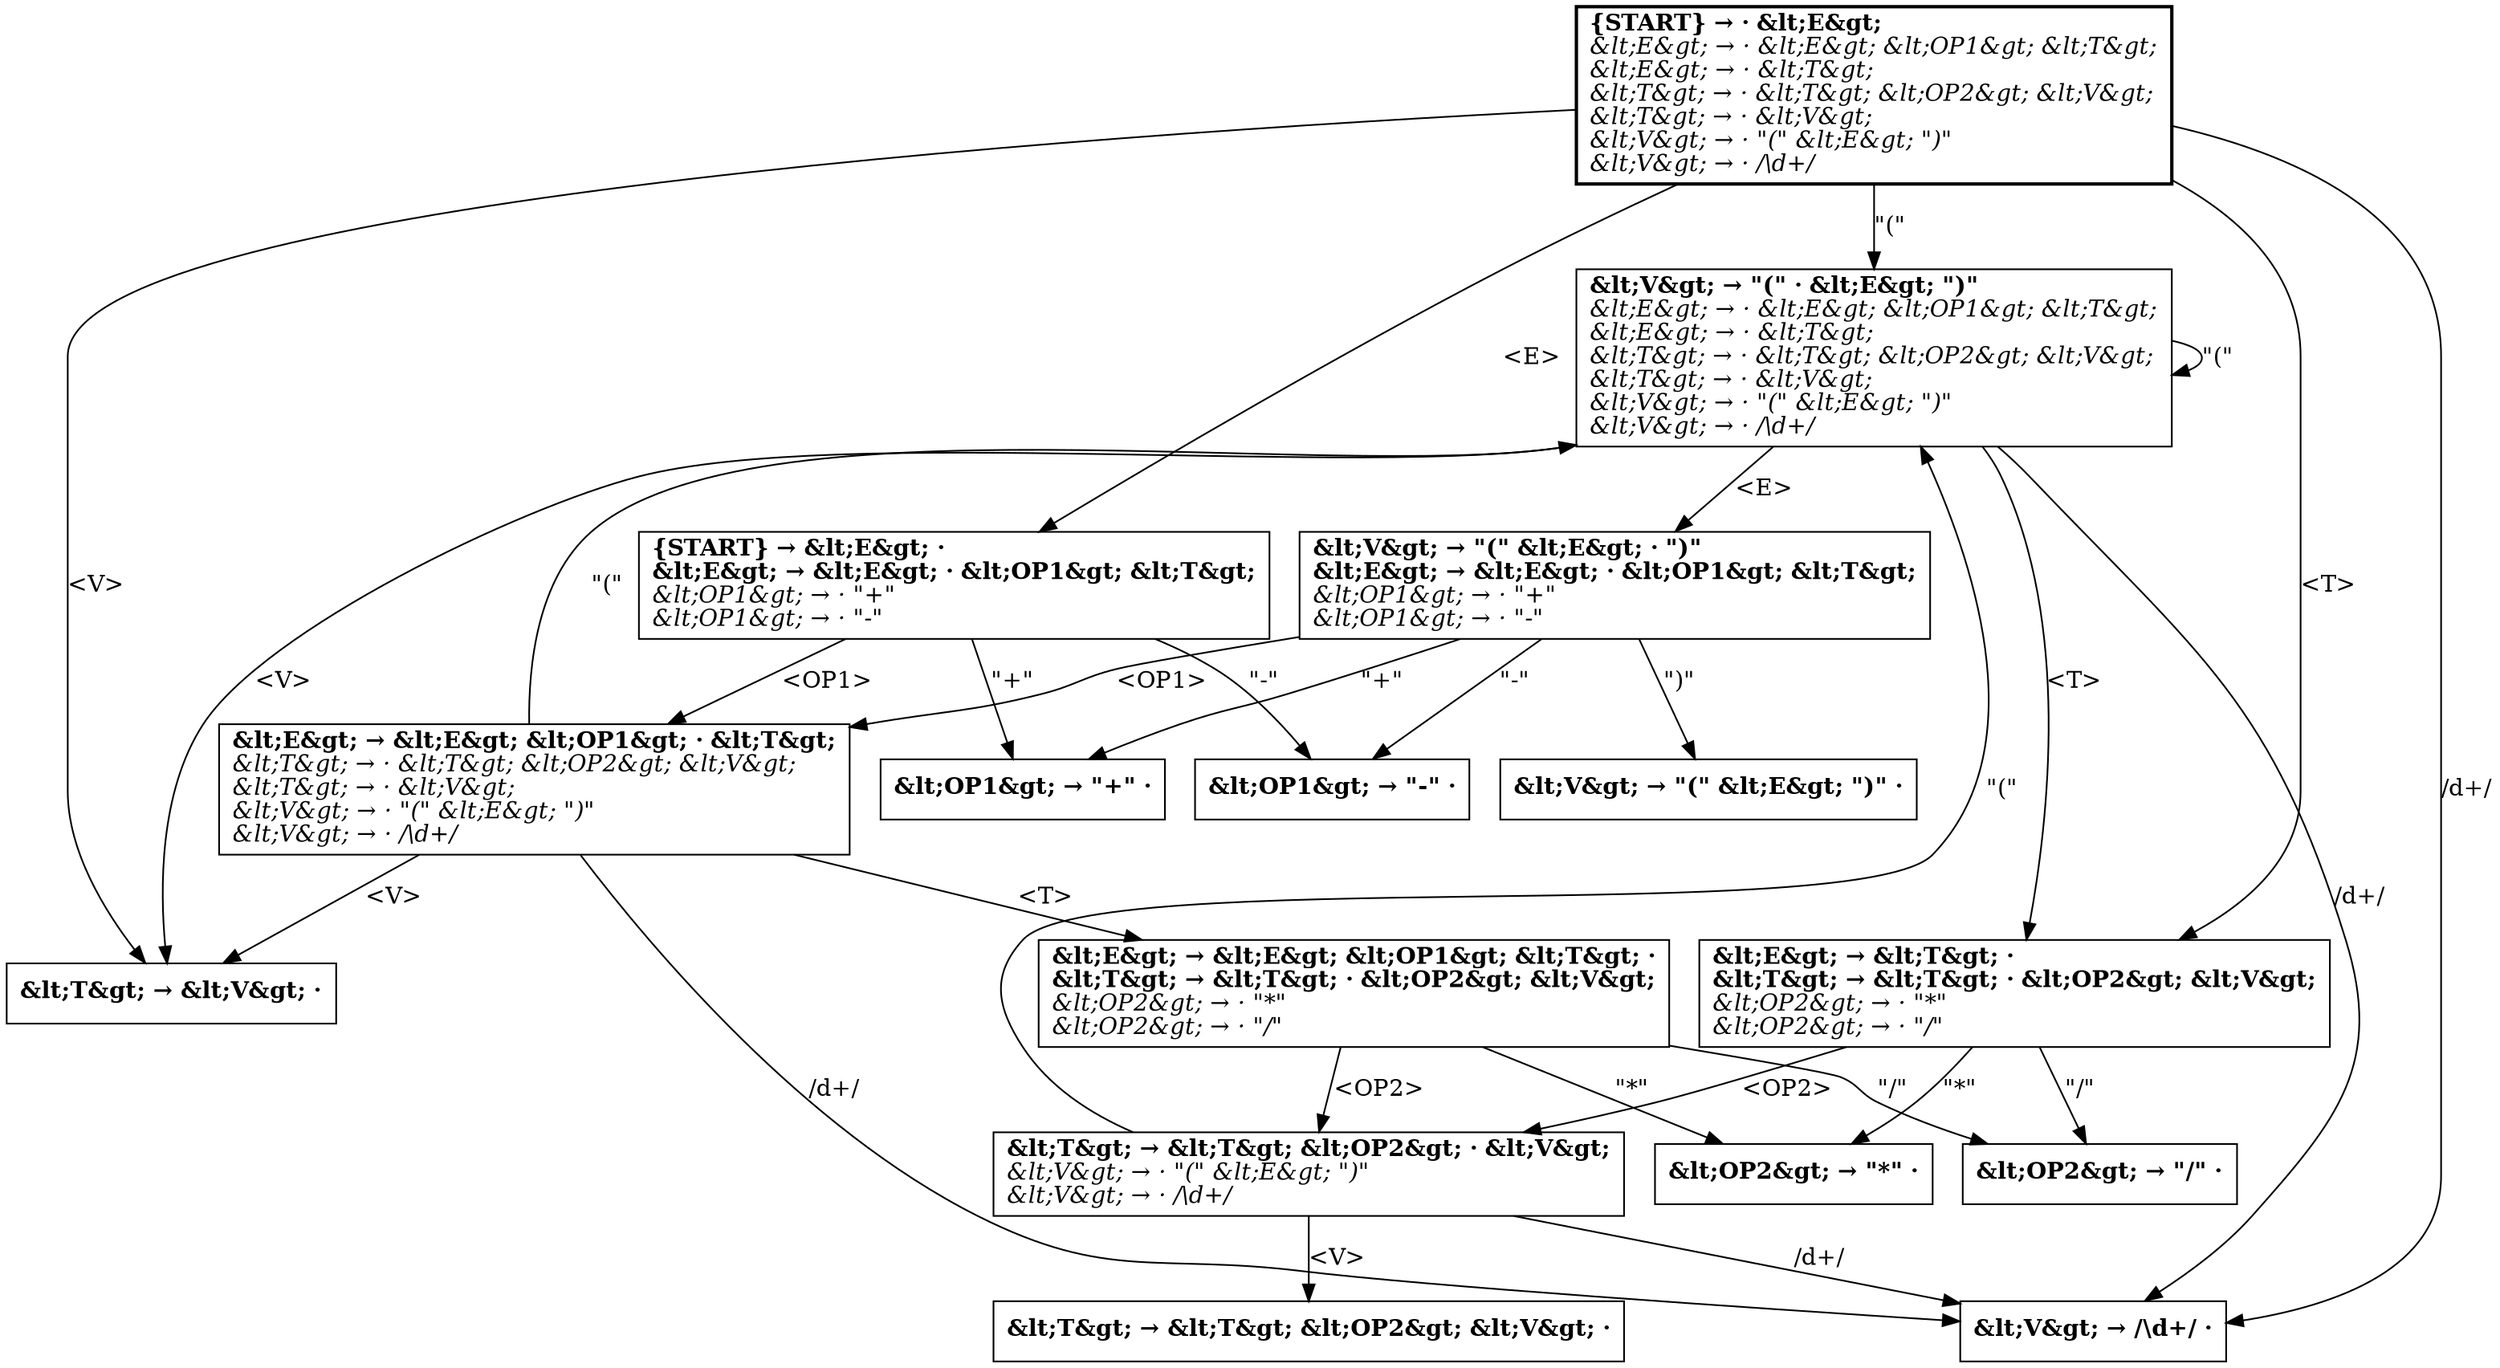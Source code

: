 digraph LALR_Collection {
	node[shape=box];

	1 [label=<<b>
	&amp;lt;T&amp;gt; → &amp;lt;V&amp;gt; ·<br align="left" />
	</b>>];

	2 [label=<<b>
	&amp;lt;V&amp;gt; → "(" · &amp;lt;E&amp;gt; ")"<br align="left" />
	</b><i>
	&amp;lt;E&amp;gt; → · &amp;lt;E&amp;gt; &amp;lt;OP1&amp;gt; &amp;lt;T&amp;gt;<br align="left" />
	&amp;lt;E&amp;gt; → · &amp;lt;T&amp;gt;<br align="left" />
	&amp;lt;T&amp;gt; → · &amp;lt;T&amp;gt; &amp;lt;OP2&amp;gt; &amp;lt;V&amp;gt;<br align="left" />
	&amp;lt;T&amp;gt; → · &amp;lt;V&amp;gt;<br align="left" />
	&amp;lt;V&amp;gt; → · "(" &amp;lt;E&amp;gt; ")"<br align="left" />
	&amp;lt;V&amp;gt; → · /\d+/<br align="left" />
	</i>>];

	2 -> 3 [label="<E>"];
	2 -> 4 [label="<T>"];
	2 -> 1 [label="<V>"];
	2 -> 2 [label="\"(\""];
	2 -> 5 [label="/\d+/"];

	5 [label=<<b>
	&amp;lt;V&amp;gt; → /\d+/ ·<br align="left" />
	</b>>];

	6 [label=<<b>
	&amp;lt;OP1&amp;gt; → "+" ·<br align="left" />
	</b>>];

	7 [label=<<b>
	&amp;lt;T&amp;gt; → &amp;lt;T&amp;gt; &amp;lt;OP2&amp;gt; &amp;lt;V&amp;gt; ·<br align="left" />
	</b>>];

	8 [label=<<b>
	&amp;lt;V&amp;gt; → "(" &amp;lt;E&amp;gt; ")" ·<br align="left" />
	</b>>];

	4 [label=<<b>
	&amp;lt;E&amp;gt; → &amp;lt;T&amp;gt; ·<br align="left" />
	&amp;lt;T&amp;gt; → &amp;lt;T&amp;gt; · &amp;lt;OP2&amp;gt; &amp;lt;V&amp;gt;<br align="left" />
	</b><i>
	&amp;lt;OP2&amp;gt; → · "*"<br align="left" />
	&amp;lt;OP2&amp;gt; → · "/"<br align="left" />
	</i>>];

	4 -> 9 [label="<OP2>"];
	4 -> 10 [label="\"*\""];
	4 -> 11 [label="\"/\""];

	12 [label=<<b>
	&amp;lt;E&amp;gt; → &amp;lt;E&amp;gt; &amp;lt;OP1&amp;gt; · &amp;lt;T&amp;gt;<br align="left" />
	</b><i>
	&amp;lt;T&amp;gt; → · &amp;lt;T&amp;gt; &amp;lt;OP2&amp;gt; &amp;lt;V&amp;gt;<br align="left" />
	&amp;lt;T&amp;gt; → · &amp;lt;V&amp;gt;<br align="left" />
	&amp;lt;V&amp;gt; → · "(" &amp;lt;E&amp;gt; ")"<br align="left" />
	&amp;lt;V&amp;gt; → · /\d+/<br align="left" />
	</i>>];

	12 -> 13 [label="<T>"];
	12 -> 1 [label="<V>"];
	12 -> 2 [label="\"(\""];
	12 -> 5 [label="/\d+/"];

	14 [label=<<b>
	&amp;lt;OP1&amp;gt; → "-" ·<br align="left" />
	</b>>];

	9 [label=<<b>
	&amp;lt;T&amp;gt; → &amp;lt;T&amp;gt; &amp;lt;OP2&amp;gt; · &amp;lt;V&amp;gt;<br align="left" />
	</b><i>
	&amp;lt;V&amp;gt; → · "(" &amp;lt;E&amp;gt; ")"<br align="left" />
	&amp;lt;V&amp;gt; → · /\d+/<br align="left" />
	</i>>];

	9 -> 7 [label="<V>"];
	9 -> 2 [label="\"(\""];
	9 -> 5 [label="/\d+/"];

	13 [label=<<b>
	&amp;lt;E&amp;gt; → &amp;lt;E&amp;gt; &amp;lt;OP1&amp;gt; &amp;lt;T&amp;gt; ·<br align="left" />
	&amp;lt;T&amp;gt; → &amp;lt;T&amp;gt; · &amp;lt;OP2&amp;gt; &amp;lt;V&amp;gt;<br align="left" />
	</b><i>
	&amp;lt;OP2&amp;gt; → · "*"<br align="left" />
	&amp;lt;OP2&amp;gt; → · "/"<br align="left" />
	</i>>];

	13 -> 9 [label="<OP2>"];
	13 -> 10 [label="\"*\""];
	13 -> 11 [label="\"/\""];

	15 [penwidth=2
	label=<<b>
	{START} → · &amp;lt;E&amp;gt;<br align="left" />
	</b><i>
	&amp;lt;E&amp;gt; → · &amp;lt;E&amp;gt; &amp;lt;OP1&amp;gt; &amp;lt;T&amp;gt;<br align="left" />
	&amp;lt;E&amp;gt; → · &amp;lt;T&amp;gt;<br align="left" />
	&amp;lt;T&amp;gt; → · &amp;lt;T&amp;gt; &amp;lt;OP2&amp;gt; &amp;lt;V&amp;gt;<br align="left" />
	&amp;lt;T&amp;gt; → · &amp;lt;V&amp;gt;<br align="left" />
	&amp;lt;V&amp;gt; → · "(" &amp;lt;E&amp;gt; ")"<br align="left" />
	&amp;lt;V&amp;gt; → · /\d+/<br align="left" />
	</i>>];

	15 -> 16 [label="<E>"];
	15 -> 4 [label="<T>"];
	15 -> 1 [label="<V>"];
	15 -> 2 [label="\"(\""];
	15 -> 5 [label="/\d+/"];

	16 [label=<<b>
	{START} → &amp;lt;E&amp;gt; ·<br align="left" />
	&amp;lt;E&amp;gt; → &amp;lt;E&amp;gt; · &amp;lt;OP1&amp;gt; &amp;lt;T&amp;gt;<br align="left" />
	</b><i>
	&amp;lt;OP1&amp;gt; → · "+"<br align="left" />
	&amp;lt;OP1&amp;gt; → · "-"<br align="left" />
	</i>>];

	16 -> 12 [label="<OP1>"];
	16 -> 6 [label="\"+\""];
	16 -> 14 [label="\"-\""];

	10 [label=<<b>
	&amp;lt;OP2&amp;gt; → "*" ·<br align="left" />
	</b>>];

	3 [label=<<b>
	&amp;lt;V&amp;gt; → "(" &amp;lt;E&amp;gt; · ")"<br align="left" />
	&amp;lt;E&amp;gt; → &amp;lt;E&amp;gt; · &amp;lt;OP1&amp;gt; &amp;lt;T&amp;gt;<br align="left" />
	</b><i>
	&amp;lt;OP1&amp;gt; → · "+"<br align="left" />
	&amp;lt;OP1&amp;gt; → · "-"<br align="left" />
	</i>>];

	3 -> 8 [label="\")\""];
	3 -> 12 [label="<OP1>"];
	3 -> 6 [label="\"+\""];
	3 -> 14 [label="\"-\""];

	11 [label=<<b>
	&amp;lt;OP2&amp;gt; → "/" ·<br align="left" />
	</b>>];
}
